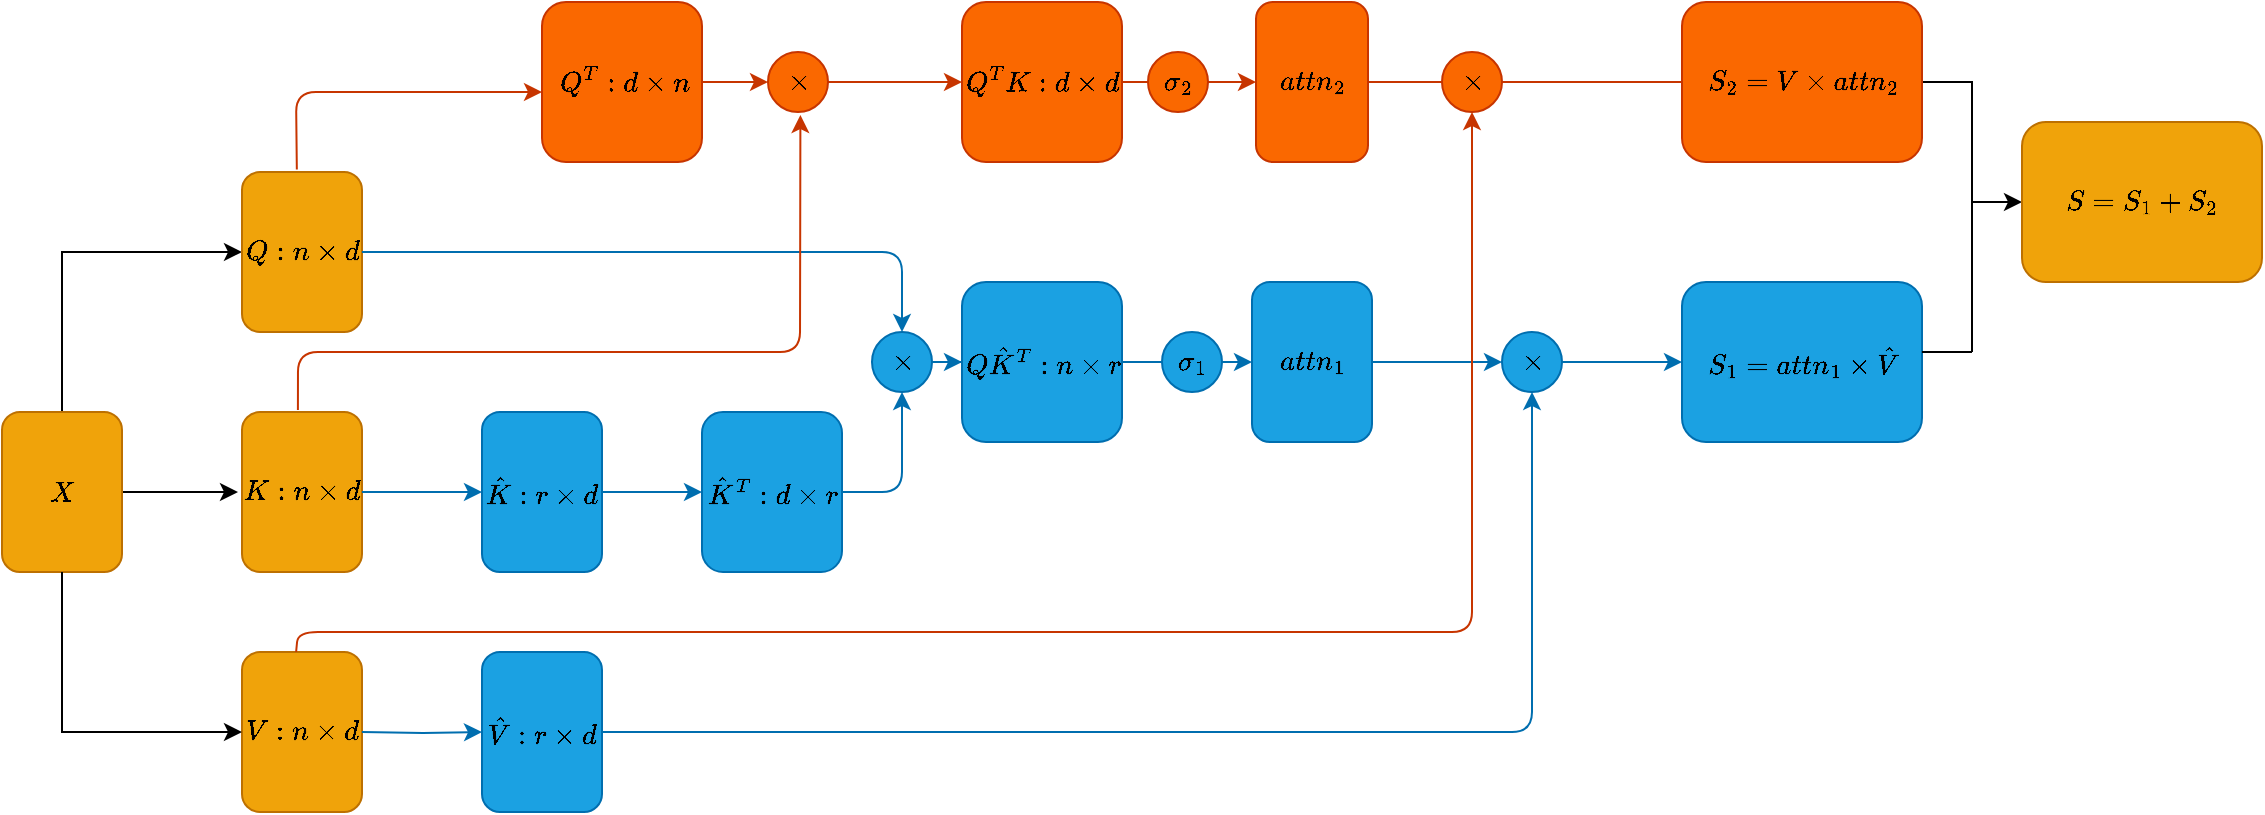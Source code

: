 <mxfile version="14.9.6" type="github">
  <diagram id="TH26VkUBaMhXCzCqPXj3" name="Page-1">
    <mxGraphModel dx="1312" dy="686" grid="1" gridSize="10" guides="1" tooltips="1" connect="1" arrows="1" fold="1" page="1" pageScale="1" pageWidth="1169" pageHeight="827" math="1" shadow="0">
      <root>
        <mxCell id="0" />
        <mxCell id="1" parent="0" />
        <mxCell id="YZMIbZg9m8umIxj1gMGv-305" value="" style="group" vertex="1" connectable="0" parent="1">
          <mxGeometry y="90" width="1118" height="400" as="geometry" />
        </mxCell>
        <mxCell id="YZMIbZg9m8umIxj1gMGv-162" value="" style="endArrow=classic;html=1;exitX=1;exitY=0.5;exitDx=0;exitDy=0;fillColor=#fa6800;strokeColor=#C73500;" edge="1" parent="YZMIbZg9m8umIxj1gMGv-305" source="YZMIbZg9m8umIxj1gMGv-95">
          <mxGeometry width="50" height="50" relative="1" as="geometry">
            <mxPoint x="790" y="-120" as="sourcePoint" />
            <mxPoint x="850" y="35" as="targetPoint" />
          </mxGeometry>
        </mxCell>
        <mxCell id="YZMIbZg9m8umIxj1gMGv-80" value="" style="group" vertex="1" connectable="0" parent="YZMIbZg9m8umIxj1gMGv-305">
          <mxGeometry width="1118" height="400" as="geometry" />
        </mxCell>
        <mxCell id="YZMIbZg9m8umIxj1gMGv-63" value="" style="edgeStyle=orthogonalEdgeStyle;rounded=0;orthogonalLoop=1;jettySize=auto;html=1;fillColor=#1ba1e2;strokeColor=#006EAF;" edge="1" parent="YZMIbZg9m8umIxj1gMGv-80" source="YZMIbZg9m8umIxj1gMGv-56" target="YZMIbZg9m8umIxj1gMGv-39">
          <mxGeometry relative="1" as="geometry" />
        </mxCell>
        <mxCell id="YZMIbZg9m8umIxj1gMGv-291" style="edgeStyle=orthogonalEdgeStyle;rounded=0;orthogonalLoop=1;jettySize=auto;html=1;exitX=0.5;exitY=0;exitDx=0;exitDy=0;entryX=0;entryY=0.5;entryDx=0;entryDy=0;" edge="1" parent="YZMIbZg9m8umIxj1gMGv-80" source="YZMIbZg9m8umIxj1gMGv-25" target="YZMIbZg9m8umIxj1gMGv-26">
          <mxGeometry relative="1" as="geometry" />
        </mxCell>
        <mxCell id="YZMIbZg9m8umIxj1gMGv-293" value="" style="edgeStyle=orthogonalEdgeStyle;rounded=0;orthogonalLoop=1;jettySize=auto;html=1;" edge="1" parent="YZMIbZg9m8umIxj1gMGv-80" source="YZMIbZg9m8umIxj1gMGv-25">
          <mxGeometry relative="1" as="geometry">
            <mxPoint x="118" y="240" as="targetPoint" />
          </mxGeometry>
        </mxCell>
        <mxCell id="YZMIbZg9m8umIxj1gMGv-25" value="$$X$$" style="rounded=1;whiteSpace=wrap;html=1;fillColor=#f0a30a;strokeColor=#BD7000;fontColor=#000000;" vertex="1" parent="YZMIbZg9m8umIxj1gMGv-80">
          <mxGeometry y="200" width="60" height="80" as="geometry" />
        </mxCell>
        <mxCell id="YZMIbZg9m8umIxj1gMGv-26" value="" style="rounded=1;whiteSpace=wrap;html=1;fillColor=#f0a30a;strokeColor=#BD7000;fontColor=#000000;" vertex="1" parent="YZMIbZg9m8umIxj1gMGv-80">
          <mxGeometry x="120" y="80" width="60" height="80" as="geometry" />
        </mxCell>
        <mxCell id="YZMIbZg9m8umIxj1gMGv-27" value="" style="rounded=1;whiteSpace=wrap;html=1;fillColor=#f0a30a;strokeColor=#BD7000;fontColor=#000000;" vertex="1" parent="YZMIbZg9m8umIxj1gMGv-80">
          <mxGeometry x="120" y="200" width="60" height="80" as="geometry" />
        </mxCell>
        <mxCell id="YZMIbZg9m8umIxj1gMGv-28" value="" style="rounded=1;whiteSpace=wrap;html=1;fillColor=#f0a30a;strokeColor=#BD7000;fontColor=#000000;" vertex="1" parent="YZMIbZg9m8umIxj1gMGv-80">
          <mxGeometry x="120" y="320" width="60" height="80" as="geometry" />
        </mxCell>
        <mxCell id="YZMIbZg9m8umIxj1gMGv-29" value="" style="rounded=1;whiteSpace=wrap;html=1;fillColor=#1ba1e2;strokeColor=#006EAF;fontColor=#ffffff;" vertex="1" parent="YZMIbZg9m8umIxj1gMGv-80">
          <mxGeometry x="240" y="200" width="60" height="80" as="geometry" />
        </mxCell>
        <mxCell id="YZMIbZg9m8umIxj1gMGv-30" value="&lt;pre style=&quot;margin-top: 0px ; margin-bottom: 0px ; font-size: 0.9em ; overflow: auto ; background: rgb(246 , 246 , 246) ; border-radius: 4px ; color: rgb(18 , 18 , 18)&quot;&gt;&lt;br&gt;&lt;/pre&gt;" style="rounded=1;whiteSpace=wrap;html=1;fillColor=#1ba1e2;strokeColor=#006EAF;fontColor=#ffffff;" vertex="1" parent="YZMIbZg9m8umIxj1gMGv-80">
          <mxGeometry x="350" y="200" width="70" height="80" as="geometry" />
        </mxCell>
        <mxCell id="YZMIbZg9m8umIxj1gMGv-31" value="" style="rounded=1;whiteSpace=wrap;html=1;fillColor=#1ba1e2;strokeColor=#006EAF;fontColor=#ffffff;" vertex="1" parent="YZMIbZg9m8umIxj1gMGv-80">
          <mxGeometry x="240" y="320" width="60" height="80" as="geometry" />
        </mxCell>
        <mxCell id="YZMIbZg9m8umIxj1gMGv-46" style="edgeStyle=orthogonalEdgeStyle;rounded=0;orthogonalLoop=1;jettySize=auto;html=1;entryX=0;entryY=0.5;entryDx=0;entryDy=0;fillColor=#1ba1e2;strokeColor=#006EAF;exitX=1;exitY=0.5;exitDx=0;exitDy=0;" edge="1" parent="YZMIbZg9m8umIxj1gMGv-80" source="YZMIbZg9m8umIxj1gMGv-27" target="YZMIbZg9m8umIxj1gMGv-29">
          <mxGeometry relative="1" as="geometry" />
        </mxCell>
        <mxCell id="YZMIbZg9m8umIxj1gMGv-34" value="$$K:n\times d$$" style="text;html=1;align=center;verticalAlign=middle;resizable=0;points=[];autosize=1;strokeColor=none;" vertex="1" parent="YZMIbZg9m8umIxj1gMGv-80">
          <mxGeometry x="90" y="230" width="120" height="20" as="geometry" />
        </mxCell>
        <mxCell id="YZMIbZg9m8umIxj1gMGv-35" value="$$\hat{K}^T:d\times r$$" style="text;html=1;align=center;verticalAlign=middle;resizable=0;points=[];autosize=1;strokeColor=none;" vertex="1" parent="YZMIbZg9m8umIxj1gMGv-80">
          <mxGeometry x="300" y="230" width="170" height="20" as="geometry" />
        </mxCell>
        <mxCell id="YZMIbZg9m8umIxj1gMGv-36" value="$$Q:n\times d$$" style="text;html=1;align=center;verticalAlign=middle;resizable=0;points=[];autosize=1;strokeColor=none;" vertex="1" parent="YZMIbZg9m8umIxj1gMGv-80">
          <mxGeometry x="85" y="110" width="130" height="20" as="geometry" />
        </mxCell>
        <mxCell id="YZMIbZg9m8umIxj1gMGv-39" value="" style="rounded=1;whiteSpace=wrap;html=1;fillColor=#1ba1e2;strokeColor=#006EAF;fontColor=#ffffff;" vertex="1" parent="YZMIbZg9m8umIxj1gMGv-80">
          <mxGeometry x="480" y="135" width="80" height="80" as="geometry" />
        </mxCell>
        <mxCell id="YZMIbZg9m8umIxj1gMGv-40" value="$$Q\hat{K}^T:n\times r$$" style="text;html=1;align=center;verticalAlign=middle;resizable=0;points=[];autosize=1;strokeColor=none;" vertex="1" parent="YZMIbZg9m8umIxj1gMGv-80">
          <mxGeometry x="430" y="165" width="180" height="20" as="geometry" />
        </mxCell>
        <mxCell id="YZMIbZg9m8umIxj1gMGv-41" value="" style="rounded=1;whiteSpace=wrap;html=1;fillColor=#1ba1e2;strokeColor=#006EAF;fontColor=#ffffff;" vertex="1" parent="YZMIbZg9m8umIxj1gMGv-80">
          <mxGeometry x="625" y="135" width="60" height="80" as="geometry" />
        </mxCell>
        <mxCell id="YZMIbZg9m8umIxj1gMGv-62" value="" style="edgeStyle=orthogonalEdgeStyle;rounded=0;orthogonalLoop=1;jettySize=auto;html=1;fillColor=#1ba1e2;strokeColor=#006EAF;" edge="1" parent="YZMIbZg9m8umIxj1gMGv-80" source="YZMIbZg9m8umIxj1gMGv-39" target="YZMIbZg9m8umIxj1gMGv-41">
          <mxGeometry relative="1" as="geometry" />
        </mxCell>
        <mxCell id="YZMIbZg9m8umIxj1gMGv-42" value="$$attn_1$$" style="text;html=1;align=center;verticalAlign=middle;resizable=0;points=[];autosize=1;strokeColor=none;" vertex="1" parent="YZMIbZg9m8umIxj1gMGv-80">
          <mxGeometry x="610" y="165" width="90" height="20" as="geometry" />
        </mxCell>
        <mxCell id="YZMIbZg9m8umIxj1gMGv-161" value="" style="edgeStyle=orthogonalEdgeStyle;rounded=0;orthogonalLoop=1;jettySize=auto;html=1;fillColor=#fa6800;strokeColor=#C73500;" edge="1" parent="YZMIbZg9m8umIxj1gMGv-80" source="YZMIbZg9m8umIxj1gMGv-43" target="YZMIbZg9m8umIxj1gMGv-86">
          <mxGeometry relative="1" as="geometry" />
        </mxCell>
        <mxCell id="YZMIbZg9m8umIxj1gMGv-43" value="" style="rounded=1;whiteSpace=wrap;html=1;fillColor=#fa6800;strokeColor=#C73500;fontColor=#000000;" vertex="1" parent="YZMIbZg9m8umIxj1gMGv-80">
          <mxGeometry x="270" y="-5" width="80" height="80" as="geometry" />
        </mxCell>
        <mxCell id="YZMIbZg9m8umIxj1gMGv-52" value="" style="endArrow=classic;html=1;exitX=1;exitY=0.5;exitDx=0;exitDy=0;entryX=0;entryY=0.5;entryDx=0;entryDy=0;fillColor=#1ba1e2;strokeColor=#006EAF;" edge="1" parent="YZMIbZg9m8umIxj1gMGv-80" source="YZMIbZg9m8umIxj1gMGv-29" target="YZMIbZg9m8umIxj1gMGv-30">
          <mxGeometry width="50" height="50" relative="1" as="geometry">
            <mxPoint x="360" y="260" as="sourcePoint" />
            <mxPoint x="410" y="210" as="targetPoint" />
          </mxGeometry>
        </mxCell>
        <mxCell id="YZMIbZg9m8umIxj1gMGv-56" value="" style="ellipse;whiteSpace=wrap;html=1;aspect=fixed;fillColor=#1ba1e2;strokeColor=#006EAF;fontColor=#ffffff;" vertex="1" parent="YZMIbZg9m8umIxj1gMGv-80">
          <mxGeometry x="435" y="160" width="30" height="30" as="geometry" />
        </mxCell>
        <mxCell id="YZMIbZg9m8umIxj1gMGv-57" value="$$\times$$" style="text;html=1;align=center;verticalAlign=middle;resizable=0;points=[];autosize=1;strokeColor=none;" vertex="1" parent="YZMIbZg9m8umIxj1gMGv-80">
          <mxGeometry x="405" y="165" width="90" height="20" as="geometry" />
        </mxCell>
        <mxCell id="YZMIbZg9m8umIxj1gMGv-64" value="" style="ellipse;whiteSpace=wrap;html=1;aspect=fixed;fillColor=#1ba1e2;strokeColor=#006EAF;fontColor=#ffffff;" vertex="1" parent="YZMIbZg9m8umIxj1gMGv-80">
          <mxGeometry x="580" y="160" width="30" height="30" as="geometry" />
        </mxCell>
        <mxCell id="YZMIbZg9m8umIxj1gMGv-65" value="$$\sigma_1$$" style="text;html=1;align=center;verticalAlign=middle;resizable=0;points=[];autosize=1;strokeColor=none;" vertex="1" parent="YZMIbZg9m8umIxj1gMGv-80">
          <mxGeometry x="540" y="165" width="110" height="20" as="geometry" />
        </mxCell>
        <mxCell id="YZMIbZg9m8umIxj1gMGv-70" value="" style="ellipse;whiteSpace=wrap;html=1;aspect=fixed;fillColor=#1ba1e2;strokeColor=#006EAF;fontColor=#ffffff;" vertex="1" parent="YZMIbZg9m8umIxj1gMGv-80">
          <mxGeometry x="750" y="160" width="30" height="30" as="geometry" />
        </mxCell>
        <mxCell id="YZMIbZg9m8umIxj1gMGv-71" value="" style="edgeStyle=orthogonalEdgeStyle;rounded=0;orthogonalLoop=1;jettySize=auto;html=1;fillColor=#1ba1e2;strokeColor=#006EAF;" edge="1" parent="YZMIbZg9m8umIxj1gMGv-80" source="YZMIbZg9m8umIxj1gMGv-41" target="YZMIbZg9m8umIxj1gMGv-70">
          <mxGeometry relative="1" as="geometry" />
        </mxCell>
        <mxCell id="YZMIbZg9m8umIxj1gMGv-72" value="$$\times$$" style="text;html=1;align=center;verticalAlign=middle;resizable=0;points=[];autosize=1;strokeColor=none;" vertex="1" parent="YZMIbZg9m8umIxj1gMGv-80">
          <mxGeometry x="720" y="165" width="90" height="20" as="geometry" />
        </mxCell>
        <mxCell id="YZMIbZg9m8umIxj1gMGv-73" value="" style="rounded=1;whiteSpace=wrap;html=1;fillColor=#1ba1e2;strokeColor=#006EAF;fontColor=#ffffff;" vertex="1" parent="YZMIbZg9m8umIxj1gMGv-80">
          <mxGeometry x="840" y="135" width="120" height="80" as="geometry" />
        </mxCell>
        <mxCell id="YZMIbZg9m8umIxj1gMGv-76" value="$$S_1=attn_1 \times \hat{V}$$" style="text;html=1;align=center;verticalAlign=middle;resizable=0;points=[];autosize=1;strokeColor=none;" vertex="1" parent="YZMIbZg9m8umIxj1gMGv-80">
          <mxGeometry x="790" y="165" width="220" height="20" as="geometry" />
        </mxCell>
        <mxCell id="YZMIbZg9m8umIxj1gMGv-74" value="" style="edgeStyle=orthogonalEdgeStyle;rounded=0;orthogonalLoop=1;jettySize=auto;html=1;fillColor=#1ba1e2;strokeColor=#006EAF;" edge="1" parent="YZMIbZg9m8umIxj1gMGv-80" source="YZMIbZg9m8umIxj1gMGv-70" target="YZMIbZg9m8umIxj1gMGv-73">
          <mxGeometry relative="1" as="geometry" />
        </mxCell>
        <mxCell id="YZMIbZg9m8umIxj1gMGv-149" value="" style="edgeStyle=orthogonalEdgeStyle;rounded=0;orthogonalLoop=1;jettySize=auto;html=1;fillColor=#fa6800;strokeColor=#C73500;" edge="1" parent="YZMIbZg9m8umIxj1gMGv-80" source="YZMIbZg9m8umIxj1gMGv-86" target="YZMIbZg9m8umIxj1gMGv-94">
          <mxGeometry relative="1" as="geometry">
            <Array as="points">
              <mxPoint x="504" y="40" />
              <mxPoint x="504" y="40" />
            </Array>
          </mxGeometry>
        </mxCell>
        <mxCell id="YZMIbZg9m8umIxj1gMGv-86" value="" style="ellipse;whiteSpace=wrap;html=1;aspect=fixed;fillColor=#fa6800;strokeColor=#C73500;fontColor=#000000;" vertex="1" parent="YZMIbZg9m8umIxj1gMGv-80">
          <mxGeometry x="383" y="20" width="30" height="30" as="geometry" />
        </mxCell>
        <mxCell id="YZMIbZg9m8umIxj1gMGv-154" value="" style="edgeStyle=orthogonalEdgeStyle;rounded=0;orthogonalLoop=1;jettySize=auto;html=1;fillColor=#fa6800;strokeColor=#C73500;" edge="1" parent="YZMIbZg9m8umIxj1gMGv-80" source="YZMIbZg9m8umIxj1gMGv-94" target="YZMIbZg9m8umIxj1gMGv-95">
          <mxGeometry relative="1" as="geometry" />
        </mxCell>
        <mxCell id="YZMIbZg9m8umIxj1gMGv-94" value="" style="rounded=1;whiteSpace=wrap;html=1;fillColor=#fa6800;strokeColor=#C73500;fontColor=#000000;" vertex="1" parent="YZMIbZg9m8umIxj1gMGv-80">
          <mxGeometry x="480" y="-5" width="80" height="80" as="geometry" />
        </mxCell>
        <mxCell id="YZMIbZg9m8umIxj1gMGv-95" value="" style="rounded=1;whiteSpace=wrap;html=1;fillColor=#fa6800;strokeColor=#C73500;fontColor=#000000;" vertex="1" parent="YZMIbZg9m8umIxj1gMGv-80">
          <mxGeometry x="627" y="-5" width="56" height="80" as="geometry" />
        </mxCell>
        <mxCell id="YZMIbZg9m8umIxj1gMGv-96" value="" style="ellipse;whiteSpace=wrap;html=1;aspect=fixed;fillColor=#fa6800;strokeColor=#C73500;fontColor=#000000;" vertex="1" parent="YZMIbZg9m8umIxj1gMGv-80">
          <mxGeometry x="573" y="20" width="30" height="30" as="geometry" />
        </mxCell>
        <mxCell id="YZMIbZg9m8umIxj1gMGv-294" style="edgeStyle=orthogonalEdgeStyle;rounded=0;orthogonalLoop=1;jettySize=auto;html=1;" edge="1" parent="YZMIbZg9m8umIxj1gMGv-80" source="YZMIbZg9m8umIxj1gMGv-81" target="YZMIbZg9m8umIxj1gMGv-288">
          <mxGeometry relative="1" as="geometry" />
        </mxCell>
        <mxCell id="YZMIbZg9m8umIxj1gMGv-81" value="" style="rounded=1;whiteSpace=wrap;html=1;fillColor=#fa6800;strokeColor=#C73500;fontColor=#000000;" vertex="1" parent="YZMIbZg9m8umIxj1gMGv-80">
          <mxGeometry x="840" y="-5" width="120" height="80" as="geometry" />
        </mxCell>
        <mxCell id="YZMIbZg9m8umIxj1gMGv-92" value="$$\times$$" style="text;html=1;align=center;verticalAlign=middle;resizable=0;points=[];autosize=1;strokeColor=none;" vertex="1" parent="YZMIbZg9m8umIxj1gMGv-80">
          <mxGeometry x="353" y="25" width="90" height="20" as="geometry" />
        </mxCell>
        <mxCell id="YZMIbZg9m8umIxj1gMGv-145" value="$$attn_2$$" style="text;html=1;align=center;verticalAlign=middle;resizable=0;points=[];autosize=1;strokeColor=none;" vertex="1" parent="YZMIbZg9m8umIxj1gMGv-80">
          <mxGeometry x="610" y="25" width="90" height="20" as="geometry" />
        </mxCell>
        <mxCell id="YZMIbZg9m8umIxj1gMGv-97" value="$$Q^TK:d\times d$$" style="text;html=1;align=center;verticalAlign=middle;resizable=0;points=[];autosize=1;strokeColor=none;" vertex="1" parent="YZMIbZg9m8umIxj1gMGv-80">
          <mxGeometry x="445" y="25" width="150" height="20" as="geometry" />
        </mxCell>
        <mxCell id="YZMIbZg9m8umIxj1gMGv-167" value="" style="ellipse;whiteSpace=wrap;html=1;aspect=fixed;fillColor=#fa6800;strokeColor=#C73500;fontColor=#000000;" vertex="1" parent="YZMIbZg9m8umIxj1gMGv-80">
          <mxGeometry x="720" y="20" width="30" height="30" as="geometry" />
        </mxCell>
        <mxCell id="YZMIbZg9m8umIxj1gMGv-144" value="$$\sigma_2$$" style="text;html=1;align=center;verticalAlign=middle;resizable=0;points=[];autosize=1;strokeColor=none;" vertex="1" parent="YZMIbZg9m8umIxj1gMGv-80">
          <mxGeometry x="533" y="25" width="110" height="20" as="geometry" />
        </mxCell>
        <mxCell id="YZMIbZg9m8umIxj1gMGv-168" value="$$\times$$" style="text;html=1;align=center;verticalAlign=middle;resizable=0;points=[];autosize=1;strokeColor=none;" vertex="1" parent="YZMIbZg9m8umIxj1gMGv-80">
          <mxGeometry x="690" y="25" width="90" height="20" as="geometry" />
        </mxCell>
        <mxCell id="YZMIbZg9m8umIxj1gMGv-166" value="" style="endArrow=classic;html=1;exitX=0.451;exitY=0;exitDx=0;exitDy=0;exitPerimeter=0;fillColor=#fa6800;strokeColor=#C73500;" edge="1" parent="YZMIbZg9m8umIxj1gMGv-80" source="YZMIbZg9m8umIxj1gMGv-28">
          <mxGeometry width="50" height="50" relative="1" as="geometry">
            <mxPoint x="208" y="300" as="sourcePoint" />
            <mxPoint x="735" y="50" as="targetPoint" />
            <Array as="points">
              <mxPoint x="148" y="310" />
              <mxPoint x="735" y="310" />
            </Array>
          </mxGeometry>
        </mxCell>
        <mxCell id="YZMIbZg9m8umIxj1gMGv-169" value="" style="endArrow=classic;html=1;exitX=1;exitY=0.5;exitDx=0;exitDy=0;fillColor=#1ba1e2;strokeColor=#006EAF;" edge="1" parent="YZMIbZg9m8umIxj1gMGv-80" source="YZMIbZg9m8umIxj1gMGv-31">
          <mxGeometry width="50" height="50" relative="1" as="geometry">
            <mxPoint x="548" y="340" as="sourcePoint" />
            <mxPoint x="765" y="190" as="targetPoint" />
            <Array as="points">
              <mxPoint x="765" y="360" />
            </Array>
          </mxGeometry>
        </mxCell>
        <mxCell id="YZMIbZg9m8umIxj1gMGv-38" value="$$\hat{V}:r\times d$$" style="text;html=1;align=center;verticalAlign=middle;resizable=0;points=[];autosize=1;strokeColor=none;" vertex="1" parent="YZMIbZg9m8umIxj1gMGv-80">
          <mxGeometry x="190" y="350" width="160" height="20" as="geometry" />
        </mxCell>
        <mxCell id="YZMIbZg9m8umIxj1gMGv-172" value="" style="endArrow=classic;html=1;exitX=1;exitY=0.5;exitDx=0;exitDy=0;entryX=0.5;entryY=0;entryDx=0;entryDy=0;fillColor=#1ba1e2;strokeColor=#006EAF;" edge="1" parent="YZMIbZg9m8umIxj1gMGv-80" source="YZMIbZg9m8umIxj1gMGv-26" target="YZMIbZg9m8umIxj1gMGv-56">
          <mxGeometry width="50" height="50" relative="1" as="geometry">
            <mxPoint x="458" y="200" as="sourcePoint" />
            <mxPoint x="508" y="150" as="targetPoint" />
            <Array as="points">
              <mxPoint x="450" y="120" />
            </Array>
          </mxGeometry>
        </mxCell>
        <mxCell id="YZMIbZg9m8umIxj1gMGv-173" value="" style="endArrow=classic;html=1;exitX=1;exitY=0.5;exitDx=0;exitDy=0;entryX=0.5;entryY=1;entryDx=0;entryDy=0;fillColor=#1ba1e2;strokeColor=#006EAF;" edge="1" parent="YZMIbZg9m8umIxj1gMGv-80" source="YZMIbZg9m8umIxj1gMGv-30" target="YZMIbZg9m8umIxj1gMGv-56">
          <mxGeometry width="50" height="50" relative="1" as="geometry">
            <mxPoint x="478" y="240" as="sourcePoint" />
            <mxPoint x="508" y="150" as="targetPoint" />
            <Array as="points">
              <mxPoint x="450" y="240" />
            </Array>
          </mxGeometry>
        </mxCell>
        <mxCell id="YZMIbZg9m8umIxj1gMGv-174" value="" style="endArrow=classic;html=1;exitX=0.466;exitY=-0.013;exitDx=0;exitDy=0;exitPerimeter=0;fillColor=#fa6800;strokeColor=#C73500;entryX=0.54;entryY=1.051;entryDx=0;entryDy=0;entryPerimeter=0;" edge="1" parent="YZMIbZg9m8umIxj1gMGv-80" source="YZMIbZg9m8umIxj1gMGv-27" target="YZMIbZg9m8umIxj1gMGv-86">
          <mxGeometry width="50" height="50" relative="1" as="geometry">
            <mxPoint x="478" y="190" as="sourcePoint" />
            <mxPoint x="400" y="60" as="targetPoint" />
            <Array as="points">
              <mxPoint x="148" y="170" />
              <mxPoint x="399" y="170" />
            </Array>
          </mxGeometry>
        </mxCell>
        <mxCell id="YZMIbZg9m8umIxj1gMGv-44" value="$$Q^{T}:d\times n$$" style="text;html=1;align=center;verticalAlign=middle;resizable=0;points=[];autosize=1;strokeColor=none;" vertex="1" parent="YZMIbZg9m8umIxj1gMGv-80">
          <mxGeometry x="236" y="25" width="150" height="20" as="geometry" />
        </mxCell>
        <mxCell id="YZMIbZg9m8umIxj1gMGv-288" value="$$S=S_1+S_2$$" style="rounded=1;whiteSpace=wrap;html=1;fillColor=#f0a30a;strokeColor=#BD7000;fontColor=#000000;" vertex="1" parent="YZMIbZg9m8umIxj1gMGv-80">
          <mxGeometry x="1010" y="55" width="120" height="80" as="geometry" />
        </mxCell>
        <mxCell id="YZMIbZg9m8umIxj1gMGv-82" value="$$S_2=V \times attn_2$$" style="text;html=1;align=center;verticalAlign=middle;resizable=0;points=[];autosize=1;strokeColor=none;" vertex="1" parent="YZMIbZg9m8umIxj1gMGv-80">
          <mxGeometry x="810" y="25" width="180" height="20" as="geometry" />
        </mxCell>
        <mxCell id="YZMIbZg9m8umIxj1gMGv-292" style="edgeStyle=orthogonalEdgeStyle;rounded=0;orthogonalLoop=1;jettySize=auto;html=1;exitX=0.5;exitY=1;exitDx=0;exitDy=0;entryX=0;entryY=0.5;entryDx=0;entryDy=0;" edge="1" parent="YZMIbZg9m8umIxj1gMGv-80" source="YZMIbZg9m8umIxj1gMGv-25" target="YZMIbZg9m8umIxj1gMGv-28">
          <mxGeometry relative="1" as="geometry" />
        </mxCell>
        <mxCell id="YZMIbZg9m8umIxj1gMGv-37" value="$$V:n\times d$$" style="text;html=1;align=center;verticalAlign=middle;resizable=0;points=[];autosize=1;strokeColor=none;" vertex="1" parent="YZMIbZg9m8umIxj1gMGv-80">
          <mxGeometry x="90" y="350" width="120" height="20" as="geometry" />
        </mxCell>
        <mxCell id="YZMIbZg9m8umIxj1gMGv-300" value="$$\hat{K}:r\times d$$" style="text;html=1;align=center;verticalAlign=middle;resizable=0;points=[];autosize=1;strokeColor=none;" vertex="1" parent="YZMIbZg9m8umIxj1gMGv-80">
          <mxGeometry x="190" y="230" width="160" height="20" as="geometry" />
        </mxCell>
        <mxCell id="YZMIbZg9m8umIxj1gMGv-175" value="" style="endArrow=classic;html=1;exitX=0.457;exitY=-0.015;exitDx=0;exitDy=0;exitPerimeter=0;fillColor=#fa6800;strokeColor=#C73500;" edge="1" parent="YZMIbZg9m8umIxj1gMGv-305" source="YZMIbZg9m8umIxj1gMGv-26">
          <mxGeometry width="50" height="50" relative="1" as="geometry">
            <mxPoint x="470" y="240" as="sourcePoint" />
            <mxPoint x="270" y="40" as="targetPoint" />
            <Array as="points">
              <mxPoint x="147" y="40" />
            </Array>
          </mxGeometry>
        </mxCell>
        <mxCell id="YZMIbZg9m8umIxj1gMGv-66" value="" style="edgeStyle=orthogonalEdgeStyle;rounded=0;orthogonalLoop=1;jettySize=auto;html=1;fillColor=#1ba1e2;strokeColor=#006EAF;" edge="1" parent="YZMIbZg9m8umIxj1gMGv-305" target="YZMIbZg9m8umIxj1gMGv-31">
          <mxGeometry relative="1" as="geometry">
            <mxPoint x="180" y="360" as="sourcePoint" />
          </mxGeometry>
        </mxCell>
        <mxCell id="YZMIbZg9m8umIxj1gMGv-303" value="" style="endArrow=none;html=1;" edge="1" parent="YZMIbZg9m8umIxj1gMGv-305">
          <mxGeometry width="50" height="50" relative="1" as="geometry">
            <mxPoint x="985" y="170" as="sourcePoint" />
            <mxPoint x="985" y="90" as="targetPoint" />
          </mxGeometry>
        </mxCell>
        <mxCell id="YZMIbZg9m8umIxj1gMGv-304" value="" style="endArrow=none;html=1;entryX=1;entryY=0.438;entryDx=0;entryDy=0;entryPerimeter=0;" edge="1" parent="YZMIbZg9m8umIxj1gMGv-305" target="YZMIbZg9m8umIxj1gMGv-73">
          <mxGeometry width="50" height="50" relative="1" as="geometry">
            <mxPoint x="985" y="170" as="sourcePoint" />
            <mxPoint x="963.92" y="170.04" as="targetPoint" />
            <Array as="points">
              <mxPoint x="985" y="170" />
            </Array>
          </mxGeometry>
        </mxCell>
      </root>
    </mxGraphModel>
  </diagram>
</mxfile>

